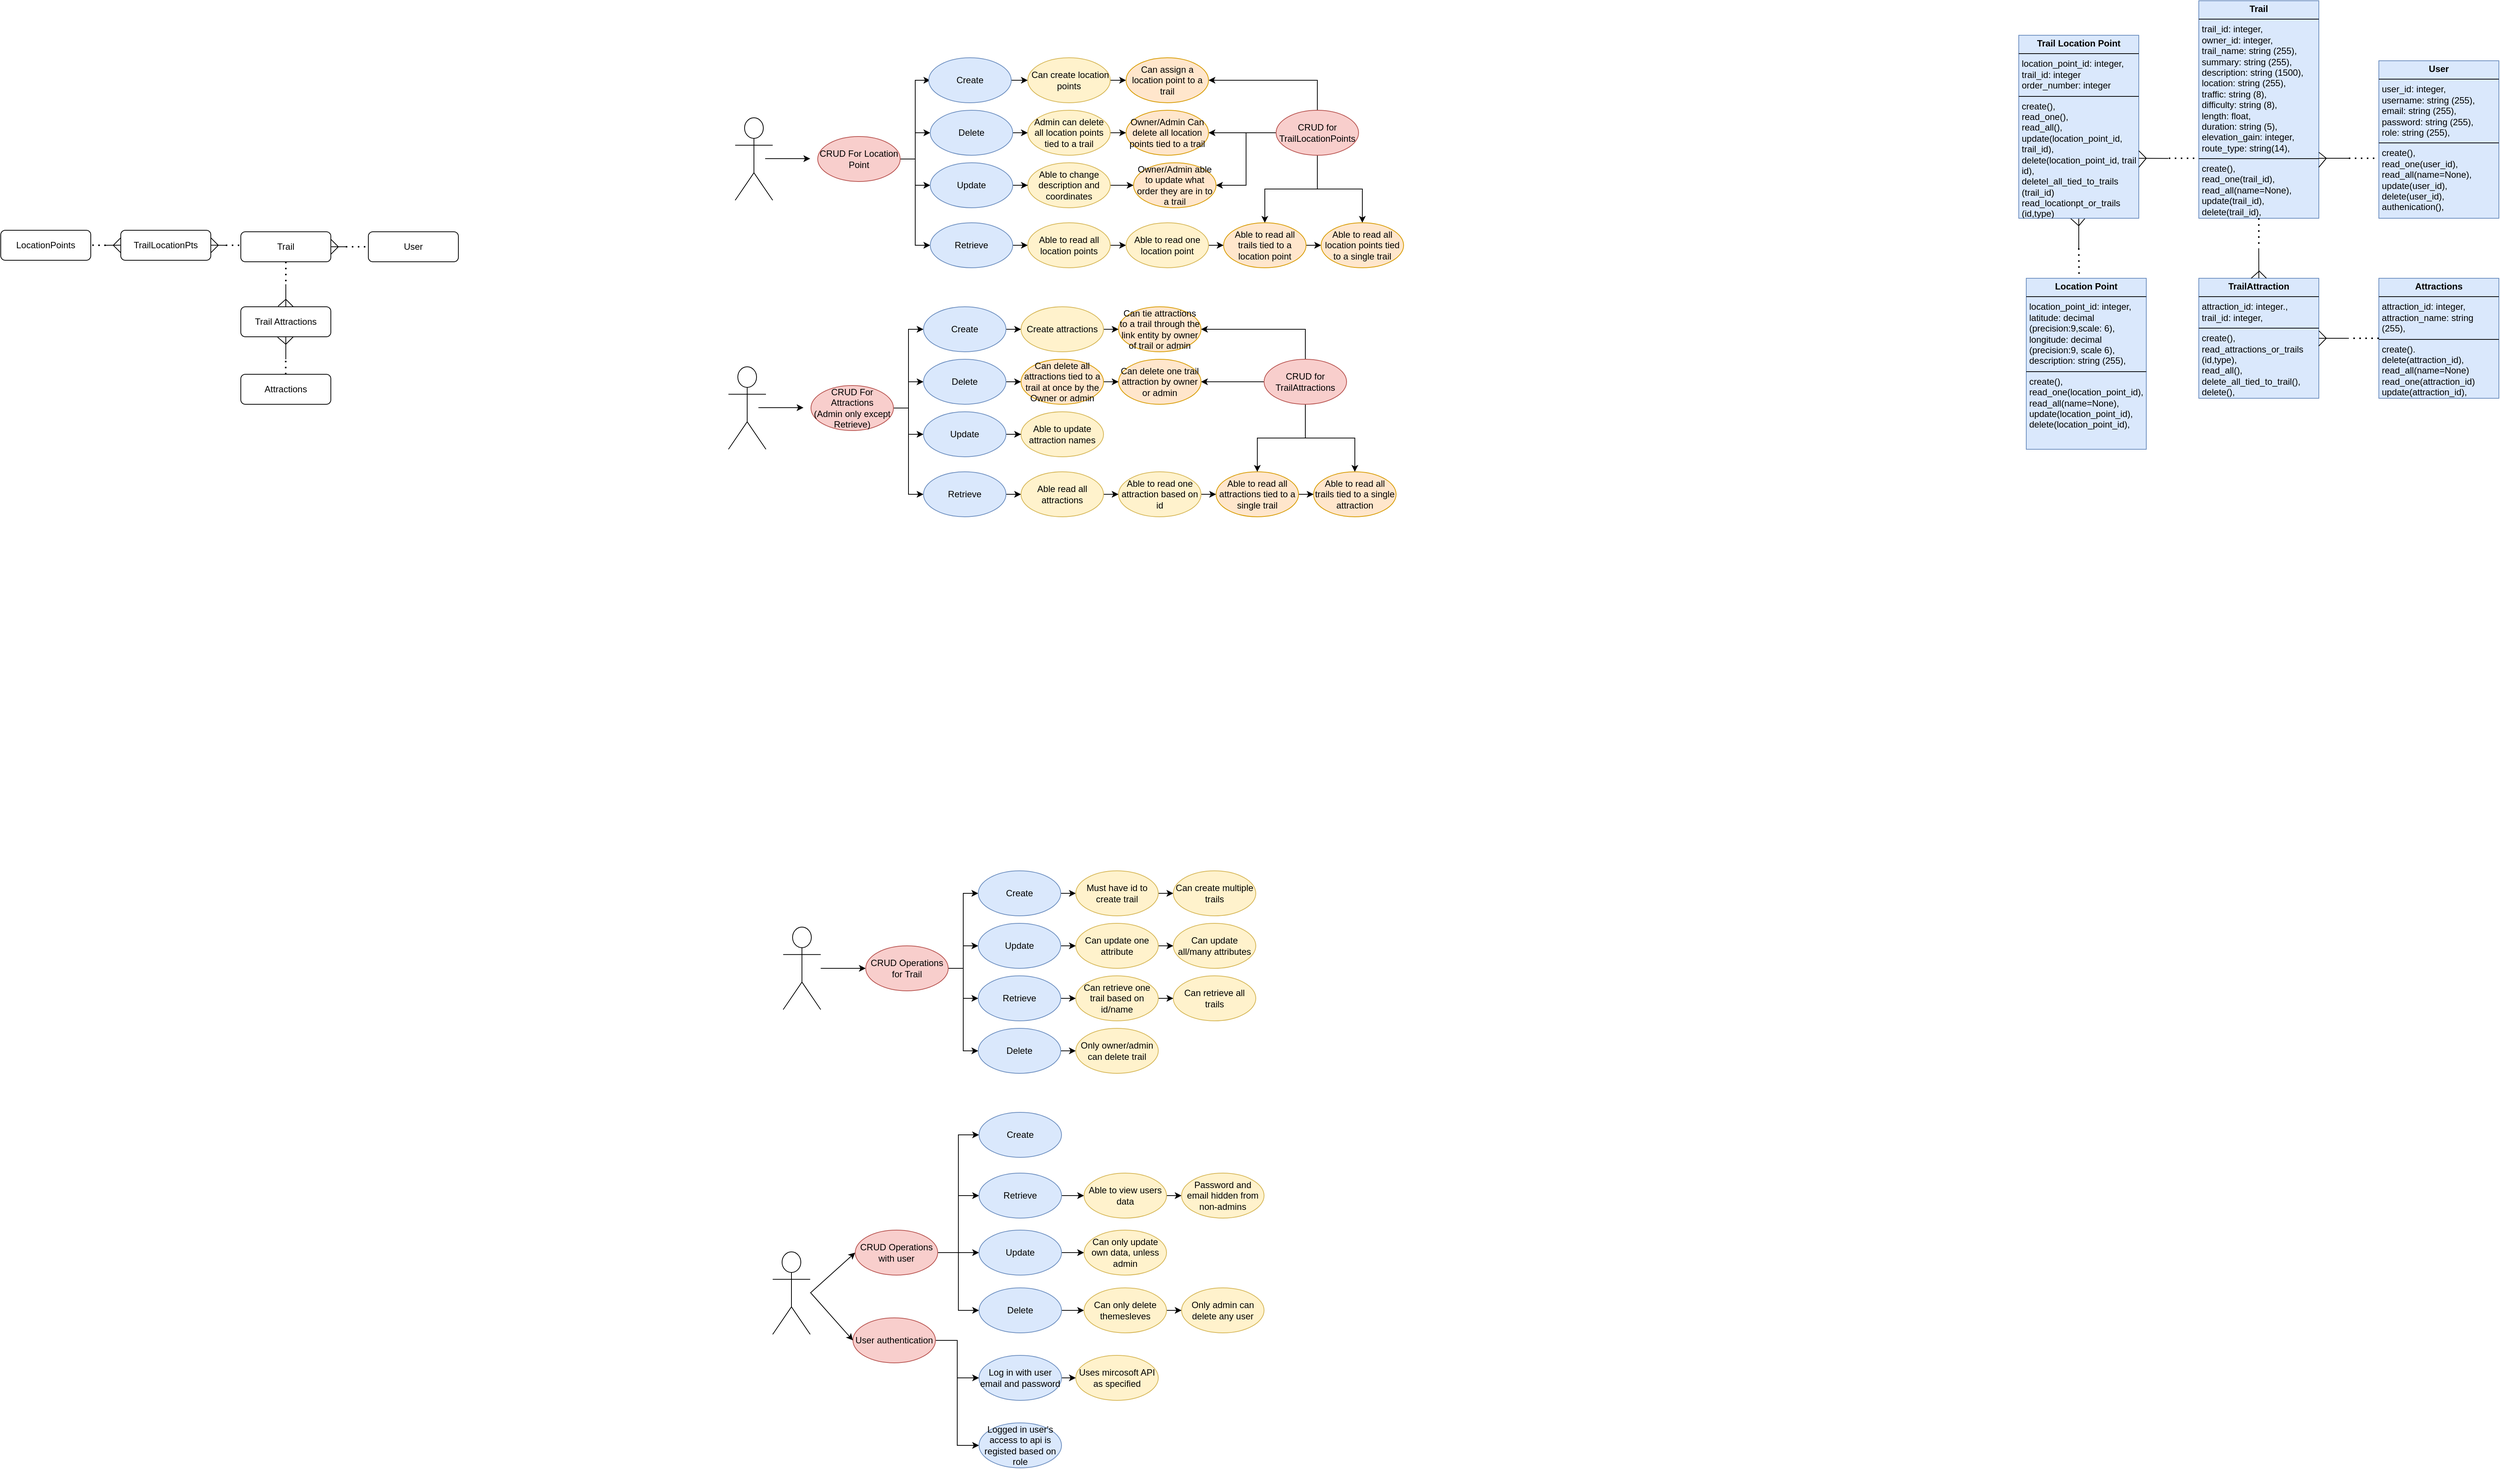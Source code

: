 <mxfile version="25.0.1">
  <diagram name="Page-1" id="lVhJfgS0d_DWc1RwReUQ">
    <mxGraphModel dx="-1979" dy="2071" grid="0" gridSize="10" guides="1" tooltips="1" connect="1" arrows="1" fold="1" page="0" pageScale="1" pageWidth="850" pageHeight="1100" math="0" shadow="0">
      <root>
        <mxCell id="0" />
        <mxCell id="1" parent="0" />
        <mxCell id="U4qVRm3MOC_HSsaQBMJ2-1" value="" style="shape=umlActor;verticalLabelPosition=bottom;verticalAlign=top;html=1;outlineConnect=0;" parent="1" vertex="1">
          <mxGeometry x="4333" y="419" width="50" height="110" as="geometry" />
        </mxCell>
        <mxCell id="U4qVRm3MOC_HSsaQBMJ2-2" value="" style="endArrow=classic;html=1;rounded=0;" parent="1" edge="1">
          <mxGeometry width="50" height="50" relative="1" as="geometry">
            <mxPoint x="4383" y="474" as="sourcePoint" />
            <mxPoint x="4443" y="474" as="targetPoint" />
          </mxGeometry>
        </mxCell>
        <mxCell id="U4qVRm3MOC_HSsaQBMJ2-3" style="edgeStyle=orthogonalEdgeStyle;rounded=0;orthogonalLoop=1;jettySize=auto;html=1;entryX=0;entryY=0.5;entryDx=0;entryDy=0;" parent="1" source="U4qVRm3MOC_HSsaQBMJ2-7" target="U4qVRm3MOC_HSsaQBMJ2-9" edge="1">
          <mxGeometry relative="1" as="geometry" />
        </mxCell>
        <mxCell id="U4qVRm3MOC_HSsaQBMJ2-4" style="edgeStyle=orthogonalEdgeStyle;rounded=0;orthogonalLoop=1;jettySize=auto;html=1;entryX=0;entryY=0.5;entryDx=0;entryDy=0;" parent="1" source="U4qVRm3MOC_HSsaQBMJ2-7" target="U4qVRm3MOC_HSsaQBMJ2-12" edge="1">
          <mxGeometry relative="1" as="geometry" />
        </mxCell>
        <mxCell id="U4qVRm3MOC_HSsaQBMJ2-5" style="edgeStyle=orthogonalEdgeStyle;rounded=0;orthogonalLoop=1;jettySize=auto;html=1;entryX=0;entryY=0.5;entryDx=0;entryDy=0;" parent="1" source="U4qVRm3MOC_HSsaQBMJ2-7" target="U4qVRm3MOC_HSsaQBMJ2-10" edge="1">
          <mxGeometry relative="1" as="geometry" />
        </mxCell>
        <mxCell id="U4qVRm3MOC_HSsaQBMJ2-6" style="edgeStyle=orthogonalEdgeStyle;rounded=0;orthogonalLoop=1;jettySize=auto;html=1;entryX=0;entryY=0.5;entryDx=0;entryDy=0;" parent="1" source="U4qVRm3MOC_HSsaQBMJ2-7" target="U4qVRm3MOC_HSsaQBMJ2-15" edge="1">
          <mxGeometry relative="1" as="geometry" />
        </mxCell>
        <mxCell id="U4qVRm3MOC_HSsaQBMJ2-7" value="CRUD Operations for Trail" style="ellipse;whiteSpace=wrap;html=1;fillColor=#f8cecc;strokeColor=#b85450;" parent="1" vertex="1">
          <mxGeometry x="4443" y="444" width="110" height="60" as="geometry" />
        </mxCell>
        <mxCell id="U4qVRm3MOC_HSsaQBMJ2-8" style="edgeStyle=orthogonalEdgeStyle;rounded=0;orthogonalLoop=1;jettySize=auto;html=1;" parent="1" source="U4qVRm3MOC_HSsaQBMJ2-9" target="U4qVRm3MOC_HSsaQBMJ2-17" edge="1">
          <mxGeometry relative="1" as="geometry" />
        </mxCell>
        <mxCell id="U4qVRm3MOC_HSsaQBMJ2-9" value="Update" style="ellipse;whiteSpace=wrap;html=1;fillColor=#dae8fc;strokeColor=#6c8ebf;" parent="1" vertex="1">
          <mxGeometry x="4593" y="414" width="110" height="60" as="geometry" />
        </mxCell>
        <mxCell id="U4qVRm3MOC_HSsaQBMJ2-190" style="edgeStyle=orthogonalEdgeStyle;rounded=0;orthogonalLoop=1;jettySize=auto;html=1;exitX=1;exitY=0.5;exitDx=0;exitDy=0;entryX=0;entryY=0.5;entryDx=0;entryDy=0;" parent="1" source="U4qVRm3MOC_HSsaQBMJ2-10" target="U4qVRm3MOC_HSsaQBMJ2-182" edge="1">
          <mxGeometry relative="1" as="geometry" />
        </mxCell>
        <mxCell id="U4qVRm3MOC_HSsaQBMJ2-10" value="Delete" style="ellipse;whiteSpace=wrap;html=1;fillColor=#dae8fc;strokeColor=#6c8ebf;" parent="1" vertex="1">
          <mxGeometry x="4593" y="554" width="110" height="60" as="geometry" />
        </mxCell>
        <mxCell id="U4qVRm3MOC_HSsaQBMJ2-11" style="edgeStyle=orthogonalEdgeStyle;rounded=0;orthogonalLoop=1;jettySize=auto;html=1;" parent="1" source="U4qVRm3MOC_HSsaQBMJ2-12" target="U4qVRm3MOC_HSsaQBMJ2-14" edge="1">
          <mxGeometry relative="1" as="geometry" />
        </mxCell>
        <mxCell id="U4qVRm3MOC_HSsaQBMJ2-12" value="Retrieve" style="ellipse;whiteSpace=wrap;html=1;fillColor=#dae8fc;strokeColor=#6c8ebf;" parent="1" vertex="1">
          <mxGeometry x="4593" y="484" width="110" height="60" as="geometry" />
        </mxCell>
        <mxCell id="U4qVRm3MOC_HSsaQBMJ2-13" style="edgeStyle=orthogonalEdgeStyle;rounded=0;orthogonalLoop=1;jettySize=auto;html=1;" parent="1" source="U4qVRm3MOC_HSsaQBMJ2-14" target="U4qVRm3MOC_HSsaQBMJ2-19" edge="1">
          <mxGeometry relative="1" as="geometry" />
        </mxCell>
        <mxCell id="U4qVRm3MOC_HSsaQBMJ2-14" value="Can retrieve one trail based on id/name" style="ellipse;whiteSpace=wrap;html=1;fillColor=#fff2cc;strokeColor=#d6b656;" parent="1" vertex="1">
          <mxGeometry x="4723" y="484" width="110" height="60" as="geometry" />
        </mxCell>
        <mxCell id="U4qVRm3MOC_HSsaQBMJ2-188" style="edgeStyle=orthogonalEdgeStyle;rounded=0;orthogonalLoop=1;jettySize=auto;html=1;exitX=1;exitY=0.5;exitDx=0;exitDy=0;entryX=0;entryY=0.5;entryDx=0;entryDy=0;" parent="1" source="U4qVRm3MOC_HSsaQBMJ2-15" target="U4qVRm3MOC_HSsaQBMJ2-183" edge="1">
          <mxGeometry relative="1" as="geometry" />
        </mxCell>
        <mxCell id="U4qVRm3MOC_HSsaQBMJ2-15" value="Create" style="ellipse;whiteSpace=wrap;html=1;fillColor=#dae8fc;strokeColor=#6c8ebf;" parent="1" vertex="1">
          <mxGeometry x="4593" y="344" width="110" height="60" as="geometry" />
        </mxCell>
        <mxCell id="U4qVRm3MOC_HSsaQBMJ2-16" style="edgeStyle=orthogonalEdgeStyle;rounded=0;orthogonalLoop=1;jettySize=auto;html=1;" parent="1" source="U4qVRm3MOC_HSsaQBMJ2-17" target="U4qVRm3MOC_HSsaQBMJ2-18" edge="1">
          <mxGeometry relative="1" as="geometry" />
        </mxCell>
        <mxCell id="U4qVRm3MOC_HSsaQBMJ2-17" value="Can update one attribute" style="ellipse;whiteSpace=wrap;html=1;fillColor=#fff2cc;strokeColor=#d6b656;" parent="1" vertex="1">
          <mxGeometry x="4723" y="414" width="110" height="60" as="geometry" />
        </mxCell>
        <mxCell id="U4qVRm3MOC_HSsaQBMJ2-18" value="Can update all/many attributes" style="ellipse;whiteSpace=wrap;html=1;fillColor=#fff2cc;strokeColor=#d6b656;" parent="1" vertex="1">
          <mxGeometry x="4853" y="414" width="110" height="60" as="geometry" />
        </mxCell>
        <mxCell id="U4qVRm3MOC_HSsaQBMJ2-19" value="Can retrieve all trails" style="ellipse;whiteSpace=wrap;html=1;fillColor=#fff2cc;strokeColor=#d6b656;" parent="1" vertex="1">
          <mxGeometry x="4853" y="484" width="110" height="60" as="geometry" />
        </mxCell>
        <mxCell id="U4qVRm3MOC_HSsaQBMJ2-20" value="" style="shape=umlActor;verticalLabelPosition=bottom;verticalAlign=top;html=1;outlineConnect=0;" parent="1" vertex="1">
          <mxGeometry x="4319" y="852" width="50" height="110" as="geometry" />
        </mxCell>
        <mxCell id="U4qVRm3MOC_HSsaQBMJ2-21" value="" style="endArrow=classic;html=1;rounded=0;entryX=0;entryY=0.5;entryDx=0;entryDy=0;" parent="1" target="U4qVRm3MOC_HSsaQBMJ2-94" edge="1">
          <mxGeometry width="50" height="50" relative="1" as="geometry">
            <mxPoint x="4369" y="907" as="sourcePoint" />
            <mxPoint x="4429" y="907" as="targetPoint" />
          </mxGeometry>
        </mxCell>
        <mxCell id="U4qVRm3MOC_HSsaQBMJ2-22" style="edgeStyle=orthogonalEdgeStyle;rounded=0;orthogonalLoop=1;jettySize=auto;html=1;entryX=0;entryY=0.5;entryDx=0;entryDy=0;exitX=1;exitY=0.5;exitDx=0;exitDy=0;" parent="1" source="U4qVRm3MOC_HSsaQBMJ2-23" target="U4qVRm3MOC_HSsaQBMJ2-24" edge="1">
          <mxGeometry relative="1" as="geometry">
            <mxPoint x="4507" y="990" as="sourcePoint" />
          </mxGeometry>
        </mxCell>
        <mxCell id="U4qVRm3MOC_HSsaQBMJ2-162" style="edgeStyle=orthogonalEdgeStyle;rounded=0;orthogonalLoop=1;jettySize=auto;html=1;entryX=0;entryY=0.5;entryDx=0;entryDy=0;" parent="1" source="U4qVRm3MOC_HSsaQBMJ2-23" target="U4qVRm3MOC_HSsaQBMJ2-161" edge="1">
          <mxGeometry relative="1" as="geometry" />
        </mxCell>
        <mxCell id="U4qVRm3MOC_HSsaQBMJ2-23" value="User authentication" style="ellipse;whiteSpace=wrap;html=1;fillColor=#f8cecc;strokeColor=#b85450;" parent="1" vertex="1">
          <mxGeometry x="4426" y="940" width="110" height="60" as="geometry" />
        </mxCell>
        <mxCell id="U4qVRm3MOC_HSsaQBMJ2-194" style="edgeStyle=orthogonalEdgeStyle;rounded=0;orthogonalLoop=1;jettySize=auto;html=1;exitX=1;exitY=0.5;exitDx=0;exitDy=0;" parent="1" source="U4qVRm3MOC_HSsaQBMJ2-24" target="U4qVRm3MOC_HSsaQBMJ2-193" edge="1">
          <mxGeometry relative="1" as="geometry" />
        </mxCell>
        <mxCell id="U4qVRm3MOC_HSsaQBMJ2-24" value="Log in with user email and password" style="ellipse;whiteSpace=wrap;html=1;fillColor=#dae8fc;strokeColor=#6c8ebf;" parent="1" vertex="1">
          <mxGeometry x="4594" y="990" width="110" height="60" as="geometry" />
        </mxCell>
        <mxCell id="U4qVRm3MOC_HSsaQBMJ2-25" value="" style="shape=umlActor;verticalLabelPosition=bottom;verticalAlign=top;html=1;outlineConnect=0;" parent="1" vertex="1">
          <mxGeometry x="4260" y="-328" width="50" height="110" as="geometry" />
        </mxCell>
        <mxCell id="U4qVRm3MOC_HSsaQBMJ2-26" value="" style="endArrow=classic;html=1;rounded=0;" parent="1" edge="1">
          <mxGeometry width="50" height="50" relative="1" as="geometry">
            <mxPoint x="4300" y="-273.48" as="sourcePoint" />
            <mxPoint x="4360" y="-273.48" as="targetPoint" />
          </mxGeometry>
        </mxCell>
        <mxCell id="U4qVRm3MOC_HSsaQBMJ2-27" style="edgeStyle=orthogonalEdgeStyle;rounded=0;orthogonalLoop=1;jettySize=auto;html=1;exitX=1;exitY=0.5;exitDx=0;exitDy=0;entryX=0;entryY=0.5;entryDx=0;entryDy=0;" parent="1" source="U4qVRm3MOC_HSsaQBMJ2-31" target="U4qVRm3MOC_HSsaQBMJ2-42" edge="1">
          <mxGeometry relative="1" as="geometry" />
        </mxCell>
        <mxCell id="U4qVRm3MOC_HSsaQBMJ2-28" style="edgeStyle=orthogonalEdgeStyle;rounded=0;orthogonalLoop=1;jettySize=auto;html=1;entryX=0;entryY=0.5;entryDx=0;entryDy=0;" parent="1" source="U4qVRm3MOC_HSsaQBMJ2-31" target="U4qVRm3MOC_HSsaQBMJ2-34" edge="1">
          <mxGeometry relative="1" as="geometry" />
        </mxCell>
        <mxCell id="U4qVRm3MOC_HSsaQBMJ2-29" style="edgeStyle=orthogonalEdgeStyle;rounded=0;orthogonalLoop=1;jettySize=auto;html=1;entryX=0;entryY=0.5;entryDx=0;entryDy=0;" parent="1" source="U4qVRm3MOC_HSsaQBMJ2-31" target="U4qVRm3MOC_HSsaQBMJ2-33" edge="1">
          <mxGeometry relative="1" as="geometry">
            <Array as="points">
              <mxPoint x="4500" y="-273" />
              <mxPoint x="4500" y="-378" />
            </Array>
          </mxGeometry>
        </mxCell>
        <mxCell id="U4qVRm3MOC_HSsaQBMJ2-30" style="edgeStyle=orthogonalEdgeStyle;rounded=0;orthogonalLoop=1;jettySize=auto;html=1;entryX=0;entryY=0.5;entryDx=0;entryDy=0;" parent="1" source="U4qVRm3MOC_HSsaQBMJ2-31" target="U4qVRm3MOC_HSsaQBMJ2-40" edge="1">
          <mxGeometry relative="1" as="geometry" />
        </mxCell>
        <mxCell id="U4qVRm3MOC_HSsaQBMJ2-31" value="CRUD For Attractions&lt;br&gt;(Admin only except Retrieve)" style="ellipse;whiteSpace=wrap;html=1;fillColor=#f8cecc;strokeColor=#b85450;" parent="1" vertex="1">
          <mxGeometry x="4370" y="-303" width="110" height="60" as="geometry" />
        </mxCell>
        <mxCell id="U4qVRm3MOC_HSsaQBMJ2-32" style="edgeStyle=orthogonalEdgeStyle;rounded=0;orthogonalLoop=1;jettySize=auto;html=1;" parent="1" source="U4qVRm3MOC_HSsaQBMJ2-33" target="U4qVRm3MOC_HSsaQBMJ2-36" edge="1">
          <mxGeometry relative="1" as="geometry" />
        </mxCell>
        <mxCell id="U4qVRm3MOC_HSsaQBMJ2-33" value="Create" style="ellipse;whiteSpace=wrap;html=1;fillColor=#dae8fc;strokeColor=#6c8ebf;" parent="1" vertex="1">
          <mxGeometry x="4520" y="-408" width="110" height="60" as="geometry" />
        </mxCell>
        <mxCell id="wE5PbVQ_E2xvgdPS3AqT-7" style="edgeStyle=orthogonalEdgeStyle;rounded=0;orthogonalLoop=1;jettySize=auto;html=1;entryX=0;entryY=0.5;entryDx=0;entryDy=0;" edge="1" parent="1" source="U4qVRm3MOC_HSsaQBMJ2-34" target="wE5PbVQ_E2xvgdPS3AqT-4">
          <mxGeometry relative="1" as="geometry" />
        </mxCell>
        <mxCell id="U4qVRm3MOC_HSsaQBMJ2-34" value="Delete" style="ellipse;whiteSpace=wrap;html=1;fillColor=#dae8fc;strokeColor=#6c8ebf;" parent="1" vertex="1">
          <mxGeometry x="4520" y="-338" width="110" height="60" as="geometry" />
        </mxCell>
        <mxCell id="U4qVRm3MOC_HSsaQBMJ2-35" style="edgeStyle=orthogonalEdgeStyle;rounded=0;orthogonalLoop=1;jettySize=auto;html=1;entryX=0;entryY=0.5;entryDx=0;entryDy=0;" parent="1" source="U4qVRm3MOC_HSsaQBMJ2-36" target="U4qVRm3MOC_HSsaQBMJ2-37" edge="1">
          <mxGeometry relative="1" as="geometry" />
        </mxCell>
        <mxCell id="U4qVRm3MOC_HSsaQBMJ2-36" value="Create attractions" style="ellipse;whiteSpace=wrap;html=1;fillColor=#fff2cc;strokeColor=#d6b656;" parent="1" vertex="1">
          <mxGeometry x="4650" y="-408" width="110" height="60" as="geometry" />
        </mxCell>
        <mxCell id="U4qVRm3MOC_HSsaQBMJ2-37" value="Can tie attractions to a trail through the link entity by owner of trail or admin" style="ellipse;whiteSpace=wrap;html=1;fillColor=#ffe6cc;strokeColor=#d79b00;" parent="1" vertex="1">
          <mxGeometry x="4780" y="-408" width="110" height="60" as="geometry" />
        </mxCell>
        <mxCell id="U4qVRm3MOC_HSsaQBMJ2-38" value="Able to update attraction names" style="ellipse;whiteSpace=wrap;html=1;fillColor=#fff2cc;strokeColor=#d6b656;" parent="1" vertex="1">
          <mxGeometry x="4650" y="-268" width="110" height="60" as="geometry" />
        </mxCell>
        <mxCell id="U4qVRm3MOC_HSsaQBMJ2-39" style="edgeStyle=orthogonalEdgeStyle;rounded=0;orthogonalLoop=1;jettySize=auto;html=1;" parent="1" source="U4qVRm3MOC_HSsaQBMJ2-40" target="U4qVRm3MOC_HSsaQBMJ2-44" edge="1">
          <mxGeometry relative="1" as="geometry" />
        </mxCell>
        <mxCell id="U4qVRm3MOC_HSsaQBMJ2-40" value="Retrieve" style="ellipse;whiteSpace=wrap;html=1;fillColor=#dae8fc;strokeColor=#6c8ebf;" parent="1" vertex="1">
          <mxGeometry x="4520" y="-188" width="110" height="60" as="geometry" />
        </mxCell>
        <mxCell id="U4qVRm3MOC_HSsaQBMJ2-41" style="edgeStyle=orthogonalEdgeStyle;rounded=0;orthogonalLoop=1;jettySize=auto;html=1;" parent="1" source="U4qVRm3MOC_HSsaQBMJ2-42" target="U4qVRm3MOC_HSsaQBMJ2-38" edge="1">
          <mxGeometry relative="1" as="geometry" />
        </mxCell>
        <mxCell id="U4qVRm3MOC_HSsaQBMJ2-42" value="Update" style="ellipse;whiteSpace=wrap;html=1;fillColor=#dae8fc;strokeColor=#6c8ebf;" parent="1" vertex="1">
          <mxGeometry x="4520" y="-268" width="110" height="60" as="geometry" />
        </mxCell>
        <mxCell id="U4qVRm3MOC_HSsaQBMJ2-43" style="edgeStyle=orthogonalEdgeStyle;rounded=0;orthogonalLoop=1;jettySize=auto;html=1;" parent="1" source="U4qVRm3MOC_HSsaQBMJ2-44" target="U4qVRm3MOC_HSsaQBMJ2-46" edge="1">
          <mxGeometry relative="1" as="geometry" />
        </mxCell>
        <mxCell id="U4qVRm3MOC_HSsaQBMJ2-44" value="Able read all attractions" style="ellipse;whiteSpace=wrap;html=1;fillColor=#fff2cc;strokeColor=#d6b656;" parent="1" vertex="1">
          <mxGeometry x="4650" y="-188" width="110" height="60" as="geometry" />
        </mxCell>
        <mxCell id="U4qVRm3MOC_HSsaQBMJ2-45" style="edgeStyle=orthogonalEdgeStyle;rounded=0;orthogonalLoop=1;jettySize=auto;html=1;" parent="1" source="U4qVRm3MOC_HSsaQBMJ2-46" target="U4qVRm3MOC_HSsaQBMJ2-48" edge="1">
          <mxGeometry relative="1" as="geometry" />
        </mxCell>
        <mxCell id="U4qVRm3MOC_HSsaQBMJ2-46" value="Able to read one attraction based on id" style="ellipse;whiteSpace=wrap;html=1;fillColor=#fff2cc;strokeColor=#d6b656;" parent="1" vertex="1">
          <mxGeometry x="4780" y="-188" width="110" height="60" as="geometry" />
        </mxCell>
        <mxCell id="U4qVRm3MOC_HSsaQBMJ2-47" style="edgeStyle=orthogonalEdgeStyle;rounded=0;orthogonalLoop=1;jettySize=auto;html=1;entryX=0;entryY=0.5;entryDx=0;entryDy=0;" parent="1" source="U4qVRm3MOC_HSsaQBMJ2-48" target="U4qVRm3MOC_HSsaQBMJ2-49" edge="1">
          <mxGeometry relative="1" as="geometry" />
        </mxCell>
        <mxCell id="U4qVRm3MOC_HSsaQBMJ2-48" value="Able to read all attractions tied to a single trail" style="ellipse;whiteSpace=wrap;html=1;fillColor=#ffe6cc;strokeColor=#d79b00;" parent="1" vertex="1">
          <mxGeometry x="4910" y="-188" width="110" height="60" as="geometry" />
        </mxCell>
        <mxCell id="U4qVRm3MOC_HSsaQBMJ2-49" value="Able to read all trails tied to a single attraction" style="ellipse;whiteSpace=wrap;html=1;fillColor=#ffe6cc;strokeColor=#d79b00;" parent="1" vertex="1">
          <mxGeometry x="5040" y="-188" width="110" height="60" as="geometry" />
        </mxCell>
        <mxCell id="U4qVRm3MOC_HSsaQBMJ2-50" style="edgeStyle=orthogonalEdgeStyle;rounded=0;orthogonalLoop=1;jettySize=auto;html=1;exitX=0.5;exitY=1;exitDx=0;exitDy=0;" parent="1" source="U4qVRm3MOC_HSsaQBMJ2-38" target="U4qVRm3MOC_HSsaQBMJ2-38" edge="1">
          <mxGeometry relative="1" as="geometry" />
        </mxCell>
        <mxCell id="U4qVRm3MOC_HSsaQBMJ2-51" value="" style="shape=umlActor;verticalLabelPosition=bottom;verticalAlign=top;html=1;outlineConnect=0;" parent="1" vertex="1">
          <mxGeometry x="4269" y="-660" width="50" height="110" as="geometry" />
        </mxCell>
        <mxCell id="U4qVRm3MOC_HSsaQBMJ2-52" value="" style="endArrow=classic;html=1;rounded=0;" parent="1" edge="1">
          <mxGeometry width="50" height="50" relative="1" as="geometry">
            <mxPoint x="4309" y="-605.48" as="sourcePoint" />
            <mxPoint x="4369" y="-605.48" as="targetPoint" />
          </mxGeometry>
        </mxCell>
        <mxCell id="U4qVRm3MOC_HSsaQBMJ2-53" style="edgeStyle=orthogonalEdgeStyle;rounded=0;orthogonalLoop=1;jettySize=auto;html=1;exitX=1;exitY=0.5;exitDx=0;exitDy=0;entryX=0;entryY=0.5;entryDx=0;entryDy=0;" parent="1" source="U4qVRm3MOC_HSsaQBMJ2-57" target="U4qVRm3MOC_HSsaQBMJ2-63" edge="1">
          <mxGeometry relative="1" as="geometry" />
        </mxCell>
        <mxCell id="U4qVRm3MOC_HSsaQBMJ2-54" style="edgeStyle=orthogonalEdgeStyle;rounded=0;orthogonalLoop=1;jettySize=auto;html=1;entryX=0;entryY=0.5;entryDx=0;entryDy=0;" parent="1" source="U4qVRm3MOC_HSsaQBMJ2-57" target="U4qVRm3MOC_HSsaQBMJ2-59" edge="1">
          <mxGeometry relative="1" as="geometry" />
        </mxCell>
        <mxCell id="U4qVRm3MOC_HSsaQBMJ2-55" style="edgeStyle=orthogonalEdgeStyle;rounded=0;orthogonalLoop=1;jettySize=auto;html=1;entryX=0;entryY=0.5;entryDx=0;entryDy=0;" parent="1" source="U4qVRm3MOC_HSsaQBMJ2-57" edge="1">
          <mxGeometry relative="1" as="geometry">
            <Array as="points">
              <mxPoint x="4509" y="-605" />
              <mxPoint x="4509" y="-710" />
            </Array>
            <mxPoint x="4529" y="-710" as="targetPoint" />
          </mxGeometry>
        </mxCell>
        <mxCell id="U4qVRm3MOC_HSsaQBMJ2-56" style="edgeStyle=orthogonalEdgeStyle;rounded=0;orthogonalLoop=1;jettySize=auto;html=1;entryX=0;entryY=0.5;entryDx=0;entryDy=0;" parent="1" source="U4qVRm3MOC_HSsaQBMJ2-57" target="U4qVRm3MOC_HSsaQBMJ2-61" edge="1">
          <mxGeometry relative="1" as="geometry" />
        </mxCell>
        <mxCell id="U4qVRm3MOC_HSsaQBMJ2-57" value="CRUD For Location Point" style="ellipse;whiteSpace=wrap;html=1;fillColor=#f8cecc;strokeColor=#b85450;" parent="1" vertex="1">
          <mxGeometry x="4379" y="-635" width="110" height="60" as="geometry" />
        </mxCell>
        <mxCell id="U4qVRm3MOC_HSsaQBMJ2-173" style="edgeStyle=orthogonalEdgeStyle;rounded=0;orthogonalLoop=1;jettySize=auto;html=1;" parent="1" source="U4qVRm3MOC_HSsaQBMJ2-58" target="U4qVRm3MOC_HSsaQBMJ2-164" edge="1">
          <mxGeometry relative="1" as="geometry" />
        </mxCell>
        <mxCell id="U4qVRm3MOC_HSsaQBMJ2-58" value="Create" style="ellipse;whiteSpace=wrap;html=1;fillColor=#dae8fc;strokeColor=#6c8ebf;" parent="1" vertex="1">
          <mxGeometry x="4527" y="-740" width="110" height="60" as="geometry" />
        </mxCell>
        <mxCell id="U4qVRm3MOC_HSsaQBMJ2-195" style="edgeStyle=orthogonalEdgeStyle;rounded=0;orthogonalLoop=1;jettySize=auto;html=1;exitX=1;exitY=0.5;exitDx=0;exitDy=0;entryX=0;entryY=0.5;entryDx=0;entryDy=0;" parent="1" source="U4qVRm3MOC_HSsaQBMJ2-59" target="U4qVRm3MOC_HSsaQBMJ2-167" edge="1">
          <mxGeometry relative="1" as="geometry" />
        </mxCell>
        <mxCell id="U4qVRm3MOC_HSsaQBMJ2-59" value="Delete" style="ellipse;whiteSpace=wrap;html=1;fillColor=#dae8fc;strokeColor=#6c8ebf;" parent="1" vertex="1">
          <mxGeometry x="4529" y="-670" width="110" height="60" as="geometry" />
        </mxCell>
        <mxCell id="U4qVRm3MOC_HSsaQBMJ2-202" style="edgeStyle=orthogonalEdgeStyle;rounded=0;orthogonalLoop=1;jettySize=auto;html=1;exitX=1;exitY=0.5;exitDx=0;exitDy=0;" parent="1" source="U4qVRm3MOC_HSsaQBMJ2-60" target="U4qVRm3MOC_HSsaQBMJ2-165" edge="1">
          <mxGeometry relative="1" as="geometry" />
        </mxCell>
        <mxCell id="U4qVRm3MOC_HSsaQBMJ2-60" value="Able to change description and coordinates" style="ellipse;whiteSpace=wrap;html=1;fillColor=#fff2cc;strokeColor=#d6b656;" parent="1" vertex="1">
          <mxGeometry x="4659" y="-600" width="110" height="60" as="geometry" />
        </mxCell>
        <mxCell id="U4qVRm3MOC_HSsaQBMJ2-197" style="edgeStyle=orthogonalEdgeStyle;rounded=0;orthogonalLoop=1;jettySize=auto;html=1;exitX=1;exitY=0.5;exitDx=0;exitDy=0;entryX=0;entryY=0.5;entryDx=0;entryDy=0;" parent="1" source="U4qVRm3MOC_HSsaQBMJ2-61" target="U4qVRm3MOC_HSsaQBMJ2-171" edge="1">
          <mxGeometry relative="1" as="geometry" />
        </mxCell>
        <mxCell id="U4qVRm3MOC_HSsaQBMJ2-61" value="Retrieve" style="ellipse;whiteSpace=wrap;html=1;fillColor=#dae8fc;strokeColor=#6c8ebf;" parent="1" vertex="1">
          <mxGeometry x="4529" y="-520" width="110" height="60" as="geometry" />
        </mxCell>
        <mxCell id="U4qVRm3MOC_HSsaQBMJ2-62" style="edgeStyle=orthogonalEdgeStyle;rounded=0;orthogonalLoop=1;jettySize=auto;html=1;" parent="1" source="U4qVRm3MOC_HSsaQBMJ2-63" target="U4qVRm3MOC_HSsaQBMJ2-60" edge="1">
          <mxGeometry relative="1" as="geometry" />
        </mxCell>
        <mxCell id="U4qVRm3MOC_HSsaQBMJ2-63" value="Update" style="ellipse;whiteSpace=wrap;html=1;fillColor=#dae8fc;strokeColor=#6c8ebf;" parent="1" vertex="1">
          <mxGeometry x="4529" y="-600" width="110" height="60" as="geometry" />
        </mxCell>
        <mxCell id="U4qVRm3MOC_HSsaQBMJ2-64" style="edgeStyle=orthogonalEdgeStyle;rounded=0;orthogonalLoop=1;jettySize=auto;html=1;exitX=0.5;exitY=1;exitDx=0;exitDy=0;" parent="1" source="U4qVRm3MOC_HSsaQBMJ2-60" target="U4qVRm3MOC_HSsaQBMJ2-60" edge="1">
          <mxGeometry relative="1" as="geometry" />
        </mxCell>
        <mxCell id="U4qVRm3MOC_HSsaQBMJ2-66" style="edgeStyle=orthogonalEdgeStyle;rounded=0;orthogonalLoop=1;jettySize=auto;html=1;entryX=0.5;entryY=0;entryDx=0;entryDy=0;" parent="1" source="U4qVRm3MOC_HSsaQBMJ2-68" target="U4qVRm3MOC_HSsaQBMJ2-48" edge="1">
          <mxGeometry relative="1" as="geometry" />
        </mxCell>
        <mxCell id="U4qVRm3MOC_HSsaQBMJ2-67" style="edgeStyle=orthogonalEdgeStyle;rounded=0;orthogonalLoop=1;jettySize=auto;html=1;entryX=0.5;entryY=0;entryDx=0;entryDy=0;" parent="1" source="U4qVRm3MOC_HSsaQBMJ2-68" target="U4qVRm3MOC_HSsaQBMJ2-49" edge="1">
          <mxGeometry relative="1" as="geometry" />
        </mxCell>
        <mxCell id="wE5PbVQ_E2xvgdPS3AqT-6" style="edgeStyle=orthogonalEdgeStyle;rounded=0;orthogonalLoop=1;jettySize=auto;html=1;exitX=0.5;exitY=0;exitDx=0;exitDy=0;entryX=1;entryY=0.5;entryDx=0;entryDy=0;" edge="1" parent="1" source="U4qVRm3MOC_HSsaQBMJ2-68" target="U4qVRm3MOC_HSsaQBMJ2-37">
          <mxGeometry relative="1" as="geometry" />
        </mxCell>
        <mxCell id="wE5PbVQ_E2xvgdPS3AqT-9" style="edgeStyle=orthogonalEdgeStyle;rounded=0;orthogonalLoop=1;jettySize=auto;html=1;entryX=1;entryY=0.5;entryDx=0;entryDy=0;" edge="1" parent="1" source="U4qVRm3MOC_HSsaQBMJ2-68" target="wE5PbVQ_E2xvgdPS3AqT-5">
          <mxGeometry relative="1" as="geometry" />
        </mxCell>
        <mxCell id="U4qVRm3MOC_HSsaQBMJ2-68" value="CRUD for TrailAttractions" style="ellipse;whiteSpace=wrap;html=1;fillColor=#f8cecc;strokeColor=#b85450;" parent="1" vertex="1">
          <mxGeometry x="4974" y="-338" width="110" height="60" as="geometry" />
        </mxCell>
        <mxCell id="U4qVRm3MOC_HSsaQBMJ2-69" value="&lt;p style=&quot;margin:0px;margin-top:4px;text-align:center;&quot;&gt;&lt;b&gt;Trail&lt;/b&gt;&lt;/p&gt;&lt;hr size=&quot;1&quot; style=&quot;border-style:solid;&quot;&gt;&lt;p style=&quot;margin:0px;margin-left:4px;&quot;&gt;trail_id: integer,&lt;/p&gt;&lt;p style=&quot;margin:0px;margin-left:4px;&quot;&gt;owner_id: integer,&lt;/p&gt;&lt;p style=&quot;margin:0px;margin-left:4px;&quot;&gt;trail_name: string (255),&lt;/p&gt;&lt;p style=&quot;margin:0px;margin-left:4px;&quot;&gt;summary: string (255),&lt;/p&gt;&lt;p style=&quot;margin:0px;margin-left:4px;&quot;&gt;description: string (1500),&lt;/p&gt;&lt;p style=&quot;margin:0px;margin-left:4px;&quot;&gt;location: string (255),&lt;/p&gt;&lt;p style=&quot;margin:0px;margin-left:4px;&quot;&gt;traffic: string (8),&lt;/p&gt;&lt;p style=&quot;margin:0px;margin-left:4px;&quot;&gt;difficulty: string (8),&lt;/p&gt;&lt;p style=&quot;margin:0px;margin-left:4px;&quot;&gt;length: float,&lt;/p&gt;&lt;p style=&quot;margin:0px;margin-left:4px;&quot;&gt;duration: string (5),&lt;/p&gt;&lt;p style=&quot;margin:0px;margin-left:4px;&quot;&gt;elevation_gain: integer,&lt;/p&gt;&lt;p style=&quot;margin:0px;margin-left:4px;&quot;&gt;route_type: string(14),&lt;/p&gt;&lt;hr size=&quot;1&quot; style=&quot;border-style:solid;&quot;&gt;&lt;p style=&quot;margin:0px;margin-left:4px;&quot;&gt;create(),&lt;/p&gt;&lt;p style=&quot;margin:0px;margin-left:4px;&quot;&gt;read_one(trail_id),&lt;/p&gt;&lt;p style=&quot;margin:0px;margin-left:4px;&quot;&gt;read_all(name=None),&lt;/p&gt;&lt;p style=&quot;margin:0px;margin-left:4px;&quot;&gt;update(trail_id),&lt;/p&gt;&lt;p style=&quot;margin:0px;margin-left:4px;&quot;&gt;delete(trail_id),&lt;/p&gt;" style="verticalAlign=top;align=left;overflow=fill;html=1;whiteSpace=wrap;fillColor=#dae8fc;strokeColor=#6c8ebf;" parent="1" vertex="1">
          <mxGeometry x="6220" y="-816" width="160" height="290" as="geometry" />
        </mxCell>
        <mxCell id="U4qVRm3MOC_HSsaQBMJ2-70" value="&lt;p style=&quot;margin:0px;margin-top:4px;text-align:center;&quot;&gt;&lt;b&gt;User&lt;/b&gt;&lt;/p&gt;&lt;hr size=&quot;1&quot; style=&quot;border-style:solid;&quot;&gt;&lt;p style=&quot;margin:0px;margin-left:4px;&quot;&gt;user_id: integer,&lt;/p&gt;&lt;p style=&quot;margin:0px;margin-left:4px;&quot;&gt;username: string (255),&lt;/p&gt;&lt;p style=&quot;margin:0px;margin-left:4px;&quot;&gt;email: string (255),&lt;/p&gt;&lt;p style=&quot;margin:0px;margin-left:4px;&quot;&gt;password: string (255),&lt;/p&gt;&lt;p style=&quot;margin:0px;margin-left:4px;&quot;&gt;role: string (255),&lt;/p&gt;&lt;hr size=&quot;1&quot; style=&quot;border-style:solid;&quot;&gt;&lt;p style=&quot;margin:0px;margin-left:4px;&quot;&gt;create(),&lt;/p&gt;&lt;p style=&quot;margin:0px;margin-left:4px;&quot;&gt;read_one(user_id),&lt;/p&gt;&lt;p style=&quot;margin:0px;margin-left:4px;&quot;&gt;read_all(name=None),&lt;/p&gt;&lt;p style=&quot;margin:0px;margin-left:4px;&quot;&gt;update(user_id),&lt;/p&gt;&lt;p style=&quot;margin:0px;margin-left:4px;&quot;&gt;delete(user_id),&lt;/p&gt;&lt;p style=&quot;margin:0px;margin-left:4px;&quot;&gt;authenication(),&lt;/p&gt;&lt;p style=&quot;margin:0px;margin-left:4px;&quot;&gt;&lt;br&gt;&lt;/p&gt;" style="verticalAlign=top;align=left;overflow=fill;html=1;whiteSpace=wrap;fillColor=#dae8fc;strokeColor=#6c8ebf;" parent="1" vertex="1">
          <mxGeometry x="6460" y="-736" width="160" height="210" as="geometry" />
        </mxCell>
        <mxCell id="U4qVRm3MOC_HSsaQBMJ2-71" value="&lt;p style=&quot;margin:0px;margin-top:4px;text-align:center;&quot;&gt;&lt;b&gt;Location Point&lt;/b&gt;&lt;/p&gt;&lt;hr size=&quot;1&quot; style=&quot;border-style:solid;&quot;&gt;&lt;p style=&quot;margin:0px;margin-left:4px;&quot;&gt;location_point_id: integer,&lt;/p&gt;&lt;p style=&quot;margin:0px;margin-left:4px;&quot;&gt;latitude: decimal (precision:9,scale: 6),&lt;/p&gt;&lt;p style=&quot;margin:0px;margin-left:4px;&quot;&gt;&lt;span style=&quot;background-color: initial;&quot;&gt;longitude: decimal (precision:9, scale 6),&lt;/span&gt;&lt;/p&gt;&lt;p style=&quot;margin:0px;margin-left:4px;&quot;&gt;&lt;span style=&quot;background-color: initial;&quot;&gt;description: string (255),&lt;/span&gt;&lt;/p&gt;&lt;hr size=&quot;1&quot; style=&quot;border-style:solid;&quot;&gt;&lt;p style=&quot;margin:0px;margin-left:4px;&quot;&gt;create(),&lt;/p&gt;&lt;p style=&quot;margin:0px;margin-left:4px;&quot;&gt;read_one(location_point_id),&lt;/p&gt;&lt;p style=&quot;margin:0px;margin-left:4px;&quot;&gt;read_all(name=None),&lt;/p&gt;&lt;p style=&quot;margin:0px;margin-left:4px;&quot;&gt;update(location_point_id),&lt;/p&gt;&lt;p style=&quot;margin:0px;margin-left:4px;&quot;&gt;delete(location_point_id),&lt;/p&gt;" style="verticalAlign=top;align=left;overflow=fill;html=1;whiteSpace=wrap;fillColor=#dae8fc;strokeColor=#6c8ebf;" parent="1" vertex="1">
          <mxGeometry x="5990" y="-446" width="160" height="228" as="geometry" />
        </mxCell>
        <mxCell id="U4qVRm3MOC_HSsaQBMJ2-72" value="&lt;p style=&quot;margin:0px;margin-top:4px;text-align:center;&quot;&gt;&lt;b&gt;TrailAttraction&lt;/b&gt;&lt;/p&gt;&lt;hr size=&quot;1&quot; style=&quot;border-style:solid;&quot;&gt;&lt;p style=&quot;margin:0px;margin-left:4px;&quot;&gt;attraction_id: integer.,&lt;/p&gt;&lt;p style=&quot;margin:0px;margin-left:4px;&quot;&gt;trail_id: integer,&lt;/p&gt;&lt;hr size=&quot;1&quot; style=&quot;border-style:solid;&quot;&gt;&lt;p style=&quot;margin:0px;margin-left:4px;&quot;&gt;create(),&lt;/p&gt;&lt;p style=&quot;margin:0px;margin-left:4px;&quot;&gt;read_attractions_or_trails&lt;/p&gt;&lt;p style=&quot;margin:0px;margin-left:4px;&quot;&gt;(id,type),&lt;/p&gt;&lt;p style=&quot;margin:0px;margin-left:4px;&quot;&gt;read_all(),&lt;/p&gt;&lt;p style=&quot;margin:0px;margin-left:4px;&quot;&gt;delete_all_tied_to_trail(),&lt;/p&gt;&lt;p style=&quot;margin:0px;margin-left:4px;&quot;&gt;delete(),&lt;/p&gt;&lt;p style=&quot;margin:0px;margin-left:4px;&quot;&gt;&lt;br&gt;&lt;/p&gt;" style="verticalAlign=top;align=left;overflow=fill;html=1;whiteSpace=wrap;fillColor=#dae8fc;strokeColor=#6c8ebf;" parent="1" vertex="1">
          <mxGeometry x="6220" y="-446" width="160" height="160" as="geometry" />
        </mxCell>
        <mxCell id="U4qVRm3MOC_HSsaQBMJ2-73" value="&lt;p style=&quot;margin:0px;margin-top:4px;text-align:center;&quot;&gt;&lt;b&gt;Attractions&lt;/b&gt;&lt;/p&gt;&lt;hr size=&quot;1&quot; style=&quot;border-style:solid;&quot;&gt;&lt;p style=&quot;margin:0px;margin-left:4px;&quot;&gt;attraction_id: integer,&lt;/p&gt;&lt;p style=&quot;margin:0px;margin-left:4px;&quot;&gt;attraction_name: string (255),&lt;/p&gt;&lt;hr size=&quot;1&quot; style=&quot;border-style:solid;&quot;&gt;&lt;p style=&quot;margin:0px;margin-left:4px;&quot;&gt;create().&lt;/p&gt;&lt;p style=&quot;margin:0px;margin-left:4px;&quot;&gt;delete(attraction_id),&lt;/p&gt;&lt;p style=&quot;margin:0px;margin-left:4px;&quot;&gt;read_all(name=None)&lt;/p&gt;&lt;p style=&quot;margin:0px;margin-left:4px;&quot;&gt;read_one(attraction_id)&lt;/p&gt;&lt;p style=&quot;margin:0px;margin-left:4px;&quot;&gt;update(attraction_id),&lt;/p&gt;&lt;p style=&quot;margin:0px;margin-left:4px;&quot;&gt;&lt;br&gt;&lt;/p&gt;" style="verticalAlign=top;align=left;overflow=fill;html=1;whiteSpace=wrap;fillColor=#dae8fc;strokeColor=#6c8ebf;" parent="1" vertex="1">
          <mxGeometry x="6460" y="-446" width="160" height="160" as="geometry" />
        </mxCell>
        <mxCell id="U4qVRm3MOC_HSsaQBMJ2-74" value="" style="endArrow=none;html=1;rounded=0;" parent="1" edge="1">
          <mxGeometry width="50" height="50" relative="1" as="geometry">
            <mxPoint x="6310.16" y="-446" as="sourcePoint" />
            <mxPoint x="6300.16" y="-456" as="targetPoint" />
            <Array as="points">
              <mxPoint x="6300.16" y="-456" />
            </Array>
          </mxGeometry>
        </mxCell>
        <mxCell id="U4qVRm3MOC_HSsaQBMJ2-75" value="" style="endArrow=none;html=1;rounded=0;exitX=0.5;exitY=0;exitDx=0;exitDy=0;" parent="1" edge="1">
          <mxGeometry width="50" height="50" relative="1" as="geometry">
            <mxPoint x="6300.06" y="-446" as="sourcePoint" />
            <mxPoint x="6299.9" y="-486" as="targetPoint" />
          </mxGeometry>
        </mxCell>
        <mxCell id="U4qVRm3MOC_HSsaQBMJ2-76" value="" style="endArrow=none;html=1;rounded=0;entryX=1;entryY=0.5;entryDx=0;entryDy=0;" parent="1" target="U4qVRm3MOC_HSsaQBMJ2-72" edge="1">
          <mxGeometry width="50" height="50" relative="1" as="geometry">
            <mxPoint x="6420" y="-366" as="sourcePoint" />
            <mxPoint x="6450" y="-444" as="targetPoint" />
          </mxGeometry>
        </mxCell>
        <mxCell id="U4qVRm3MOC_HSsaQBMJ2-77" value="" style="endArrow=none;html=1;rounded=0;exitX=0.999;exitY=0.565;exitDx=0;exitDy=0;exitPerimeter=0;" parent="1" source="U4qVRm3MOC_HSsaQBMJ2-72" edge="1">
          <mxGeometry width="50" height="50" relative="1" as="geometry">
            <mxPoint x="6380" y="-354" as="sourcePoint" />
            <mxPoint x="6390" y="-366" as="targetPoint" />
            <Array as="points" />
          </mxGeometry>
        </mxCell>
        <mxCell id="U4qVRm3MOC_HSsaQBMJ2-78" value="" style="endArrow=none;html=1;rounded=0;exitX=1;exitY=0.75;exitDx=0;exitDy=0;" parent="1" edge="1">
          <mxGeometry width="50" height="50" relative="1" as="geometry">
            <mxPoint x="6380" y="-594" as="sourcePoint" />
            <mxPoint x="6390" y="-606" as="targetPoint" />
          </mxGeometry>
        </mxCell>
        <mxCell id="U4qVRm3MOC_HSsaQBMJ2-79" value="" style="endArrow=none;html=1;rounded=0;exitX=1;exitY=0.5;exitDx=0;exitDy=0;" parent="1" edge="1">
          <mxGeometry width="50" height="50" relative="1" as="geometry">
            <mxPoint x="6380" y="-606" as="sourcePoint" />
            <mxPoint x="6420" y="-606" as="targetPoint" />
          </mxGeometry>
        </mxCell>
        <mxCell id="U4qVRm3MOC_HSsaQBMJ2-80" value="" style="endArrow=none;html=1;rounded=0;exitX=1;exitY=0.25;exitDx=0;exitDy=0;" parent="1" edge="1">
          <mxGeometry width="50" height="50" relative="1" as="geometry">
            <mxPoint x="6380" y="-614" as="sourcePoint" />
            <mxPoint x="6390" y="-606" as="targetPoint" />
          </mxGeometry>
        </mxCell>
        <mxCell id="U4qVRm3MOC_HSsaQBMJ2-81" value="" style="endArrow=none;dashed=1;html=1;dashPattern=1 3;strokeWidth=2;rounded=0;" parent="1" edge="1">
          <mxGeometry width="50" height="50" relative="1" as="geometry">
            <mxPoint x="6420" y="-606" as="sourcePoint" />
            <mxPoint x="6460" y="-606" as="targetPoint" />
          </mxGeometry>
        </mxCell>
        <mxCell id="U4qVRm3MOC_HSsaQBMJ2-82" value="" style="endArrow=none;dashed=1;html=1;dashPattern=1 3;strokeWidth=2;rounded=0;" parent="1" edge="1">
          <mxGeometry width="50" height="50" relative="1" as="geometry">
            <mxPoint x="6300" y="-526" as="sourcePoint" />
            <mxPoint x="6300" y="-486" as="targetPoint" />
          </mxGeometry>
        </mxCell>
        <mxCell id="U4qVRm3MOC_HSsaQBMJ2-83" value="" style="endArrow=none;html=1;rounded=0;entryX=1.001;entryY=0.438;entryDx=0;entryDy=0;entryPerimeter=0;" parent="1" target="U4qVRm3MOC_HSsaQBMJ2-72" edge="1">
          <mxGeometry width="50" height="50" relative="1" as="geometry">
            <mxPoint x="6390" y="-366" as="sourcePoint" />
            <mxPoint x="6380.0" y="-373.68" as="targetPoint" />
            <Array as="points" />
          </mxGeometry>
        </mxCell>
        <mxCell id="U4qVRm3MOC_HSsaQBMJ2-84" value="" style="endArrow=none;html=1;rounded=0;exitX=0.414;exitY=-0.02;exitDx=0;exitDy=0;exitPerimeter=0;" parent="1" edge="1">
          <mxGeometry width="50" height="50" relative="1" as="geometry">
            <mxPoint x="6289.84" y="-446.0" as="sourcePoint" />
            <mxPoint x="6300.16" y="-455.2" as="targetPoint" />
          </mxGeometry>
        </mxCell>
        <mxCell id="U4qVRm3MOC_HSsaQBMJ2-85" value="" style="endArrow=none;html=1;rounded=0;exitX=0.5;exitY=1;exitDx=0;exitDy=0;" parent="1" source="U4qVRm3MOC_HSsaQBMJ2-126" edge="1">
          <mxGeometry width="50" height="50" relative="1" as="geometry">
            <mxPoint x="6040" y="-516.004" as="sourcePoint" />
            <mxPoint x="6060" y="-486" as="targetPoint" />
          </mxGeometry>
        </mxCell>
        <mxCell id="U4qVRm3MOC_HSsaQBMJ2-86" value="" style="endArrow=none;dashed=1;html=1;dashPattern=1 3;strokeWidth=2;rounded=0;exitX=0;exitY=0.5;exitDx=0;exitDy=0;" parent="1" source="U4qVRm3MOC_HSsaQBMJ2-73" edge="1">
          <mxGeometry width="50" height="50" relative="1" as="geometry">
            <mxPoint x="6450" y="-364" as="sourcePoint" />
            <mxPoint x="6420" y="-366" as="targetPoint" />
          </mxGeometry>
        </mxCell>
        <mxCell id="U4qVRm3MOC_HSsaQBMJ2-87" value="" style="endArrow=none;dashed=1;html=1;dashPattern=1 3;strokeWidth=2;rounded=0;entryX=0.44;entryY=-0.009;entryDx=0;entryDy=0;entryPerimeter=0;" parent="1" target="U4qVRm3MOC_HSsaQBMJ2-71" edge="1">
          <mxGeometry width="50" height="50" relative="1" as="geometry">
            <mxPoint x="6060" y="-486" as="sourcePoint" />
            <mxPoint x="6100" y="-486" as="targetPoint" />
          </mxGeometry>
        </mxCell>
        <mxCell id="U4qVRm3MOC_HSsaQBMJ2-88" value="" style="endArrow=none;html=1;rounded=0;exitX=0.556;exitY=0.997;exitDx=0;exitDy=0;exitPerimeter=0;" parent="1" source="U4qVRm3MOC_HSsaQBMJ2-126" edge="1">
          <mxGeometry width="50" height="50" relative="1" as="geometry">
            <mxPoint x="6070" y="-496" as="sourcePoint" />
            <mxPoint x="6060" y="-516" as="targetPoint" />
          </mxGeometry>
        </mxCell>
        <mxCell id="U4qVRm3MOC_HSsaQBMJ2-89" value="" style="endArrow=none;html=1;rounded=0;exitX=0.427;exitY=0.998;exitDx=0;exitDy=0;exitPerimeter=0;" parent="1" source="U4qVRm3MOC_HSsaQBMJ2-126" edge="1">
          <mxGeometry width="50" height="50" relative="1" as="geometry">
            <mxPoint x="6080" y="-486" as="sourcePoint" />
            <mxPoint x="6060" y="-516" as="targetPoint" />
          </mxGeometry>
        </mxCell>
        <mxCell id="U4qVRm3MOC_HSsaQBMJ2-90" style="edgeStyle=orthogonalEdgeStyle;rounded=0;orthogonalLoop=1;jettySize=auto;html=1;entryX=0;entryY=0.5;entryDx=0;entryDy=0;" parent="1" source="U4qVRm3MOC_HSsaQBMJ2-94" target="U4qVRm3MOC_HSsaQBMJ2-95" edge="1">
          <mxGeometry relative="1" as="geometry" />
        </mxCell>
        <mxCell id="U4qVRm3MOC_HSsaQBMJ2-91" style="edgeStyle=orthogonalEdgeStyle;rounded=0;orthogonalLoop=1;jettySize=auto;html=1;entryX=0;entryY=0.5;entryDx=0;entryDy=0;" parent="1" source="U4qVRm3MOC_HSsaQBMJ2-94" target="U4qVRm3MOC_HSsaQBMJ2-97" edge="1">
          <mxGeometry relative="1" as="geometry" />
        </mxCell>
        <mxCell id="U4qVRm3MOC_HSsaQBMJ2-92" style="edgeStyle=orthogonalEdgeStyle;rounded=0;orthogonalLoop=1;jettySize=auto;html=1;entryX=0;entryY=0.5;entryDx=0;entryDy=0;" parent="1" source="U4qVRm3MOC_HSsaQBMJ2-94" target="U4qVRm3MOC_HSsaQBMJ2-96" edge="1">
          <mxGeometry relative="1" as="geometry" />
        </mxCell>
        <mxCell id="U4qVRm3MOC_HSsaQBMJ2-93" style="edgeStyle=orthogonalEdgeStyle;rounded=0;orthogonalLoop=1;jettySize=auto;html=1;" parent="1" source="U4qVRm3MOC_HSsaQBMJ2-94" target="U4qVRm3MOC_HSsaQBMJ2-98" edge="1">
          <mxGeometry relative="1" as="geometry" />
        </mxCell>
        <mxCell id="U4qVRm3MOC_HSsaQBMJ2-94" value="CRUD Operations with user" style="ellipse;whiteSpace=wrap;html=1;fillColor=#f8cecc;strokeColor=#b85450;" parent="1" vertex="1">
          <mxGeometry x="4429" y="823" width="110" height="60" as="geometry" />
        </mxCell>
        <mxCell id="U4qVRm3MOC_HSsaQBMJ2-95" value="Create" style="ellipse;whiteSpace=wrap;html=1;fillColor=#dae8fc;strokeColor=#6c8ebf;" parent="1" vertex="1">
          <mxGeometry x="4594" y="666" width="110" height="60" as="geometry" />
        </mxCell>
        <mxCell id="U4qVRm3MOC_HSsaQBMJ2-191" style="edgeStyle=orthogonalEdgeStyle;rounded=0;orthogonalLoop=1;jettySize=auto;html=1;entryX=0;entryY=0.5;entryDx=0;entryDy=0;" parent="1" source="U4qVRm3MOC_HSsaQBMJ2-96" target="U4qVRm3MOC_HSsaQBMJ2-180" edge="1">
          <mxGeometry relative="1" as="geometry" />
        </mxCell>
        <mxCell id="U4qVRm3MOC_HSsaQBMJ2-96" value="Delete" style="ellipse;whiteSpace=wrap;html=1;fillColor=#dae8fc;strokeColor=#6c8ebf;" parent="1" vertex="1">
          <mxGeometry x="4594" y="900" width="110" height="60" as="geometry" />
        </mxCell>
        <mxCell id="U4qVRm3MOC_HSsaQBMJ2-177" style="edgeStyle=orthogonalEdgeStyle;rounded=0;orthogonalLoop=1;jettySize=auto;html=1;" parent="1" source="U4qVRm3MOC_HSsaQBMJ2-97" target="U4qVRm3MOC_HSsaQBMJ2-175" edge="1">
          <mxGeometry relative="1" as="geometry" />
        </mxCell>
        <mxCell id="U4qVRm3MOC_HSsaQBMJ2-97" value="Retrieve" style="ellipse;whiteSpace=wrap;html=1;fillColor=#dae8fc;strokeColor=#6c8ebf;" parent="1" vertex="1">
          <mxGeometry x="4594" y="747" width="110" height="60" as="geometry" />
        </mxCell>
        <mxCell id="U4qVRm3MOC_HSsaQBMJ2-179" style="edgeStyle=orthogonalEdgeStyle;rounded=0;orthogonalLoop=1;jettySize=auto;html=1;entryX=0;entryY=0.5;entryDx=0;entryDy=0;" parent="1" source="U4qVRm3MOC_HSsaQBMJ2-98" target="U4qVRm3MOC_HSsaQBMJ2-174" edge="1">
          <mxGeometry relative="1" as="geometry" />
        </mxCell>
        <mxCell id="U4qVRm3MOC_HSsaQBMJ2-98" value="Update" style="ellipse;whiteSpace=wrap;html=1;fillColor=#dae8fc;strokeColor=#6c8ebf;" parent="1" vertex="1">
          <mxGeometry x="4594" y="823" width="110" height="60" as="geometry" />
        </mxCell>
        <mxCell id="U4qVRm3MOC_HSsaQBMJ2-99" value="" style="endArrow=classic;html=1;rounded=0;entryX=0;entryY=0.5;entryDx=0;entryDy=0;" parent="1" target="U4qVRm3MOC_HSsaQBMJ2-23" edge="1">
          <mxGeometry width="50" height="50" relative="1" as="geometry">
            <mxPoint x="4370" y="907" as="sourcePoint" />
            <mxPoint x="4429.0" y="990" as="targetPoint" />
          </mxGeometry>
        </mxCell>
        <mxCell id="U4qVRm3MOC_HSsaQBMJ2-100" value="" style="endArrow=none;html=1;rounded=0;" parent="1" edge="1">
          <mxGeometry width="50" height="50" relative="1" as="geometry">
            <mxPoint x="3570" y="-490.131" as="sourcePoint" />
            <mxPoint x="3590" y="-490" as="targetPoint" />
          </mxGeometry>
        </mxCell>
        <mxCell id="U4qVRm3MOC_HSsaQBMJ2-101" value="" style="endArrow=none;html=1;rounded=0;entryX=0;entryY=0.75;entryDx=0;entryDy=0;" parent="1" edge="1">
          <mxGeometry width="50" height="50" relative="1" as="geometry">
            <mxPoint x="3570" y="-480" as="sourcePoint" />
            <mxPoint x="3580" y="-490" as="targetPoint" />
          </mxGeometry>
        </mxCell>
        <mxCell id="U4qVRm3MOC_HSsaQBMJ2-102" value="" style="endArrow=none;html=1;rounded=0;entryX=0;entryY=0.25;entryDx=0;entryDy=0;" parent="1" edge="1">
          <mxGeometry width="50" height="50" relative="1" as="geometry">
            <mxPoint x="3570" y="-500" as="sourcePoint" />
            <mxPoint x="3580" y="-490" as="targetPoint" />
            <Array as="points">
              <mxPoint x="3580" y="-490" />
            </Array>
          </mxGeometry>
        </mxCell>
        <mxCell id="U4qVRm3MOC_HSsaQBMJ2-103" value="" style="endArrow=none;dashed=1;html=1;dashPattern=1 3;strokeWidth=2;rounded=0;entryX=0;entryY=0.45;entryDx=0;entryDy=0;entryPerimeter=0;" parent="1" target="U4qVRm3MOC_HSsaQBMJ2-104" edge="1">
          <mxGeometry width="50" height="50" relative="1" as="geometry">
            <mxPoint x="3590" y="-490" as="sourcePoint" />
            <mxPoint x="3600" y="-490.131" as="targetPoint" />
          </mxGeometry>
        </mxCell>
        <mxCell id="U4qVRm3MOC_HSsaQBMJ2-104" value="Trail" style="rounded=1;whiteSpace=wrap;html=1;" parent="1" vertex="1">
          <mxGeometry x="3610" y="-508" width="120" height="40" as="geometry" />
        </mxCell>
        <mxCell id="U4qVRm3MOC_HSsaQBMJ2-105" value="User" style="rounded=1;whiteSpace=wrap;html=1;" parent="1" vertex="1">
          <mxGeometry x="3780" y="-508" width="120" height="40" as="geometry" />
        </mxCell>
        <mxCell id="U4qVRm3MOC_HSsaQBMJ2-106" value="Attractions" style="rounded=1;whiteSpace=wrap;html=1;" parent="1" vertex="1">
          <mxGeometry x="3610" y="-318" width="120" height="40" as="geometry" />
        </mxCell>
        <mxCell id="U4qVRm3MOC_HSsaQBMJ2-107" value="" style="endArrow=none;html=1;rounded=0;" parent="1" edge="1">
          <mxGeometry width="50" height="50" relative="1" as="geometry">
            <mxPoint x="3680" y="-408" as="sourcePoint" />
            <mxPoint x="3670" y="-418" as="targetPoint" />
            <Array as="points">
              <mxPoint x="3670" y="-418" />
            </Array>
          </mxGeometry>
        </mxCell>
        <mxCell id="U4qVRm3MOC_HSsaQBMJ2-108" value="" style="endArrow=none;html=1;rounded=0;exitX=0.5;exitY=0;exitDx=0;exitDy=0;" parent="1" source="U4qVRm3MOC_HSsaQBMJ2-109" edge="1">
          <mxGeometry width="50" height="50" relative="1" as="geometry">
            <mxPoint x="3940.52" y="-469.23" as="sourcePoint" />
            <mxPoint x="3670" y="-438" as="targetPoint" />
          </mxGeometry>
        </mxCell>
        <mxCell id="U4qVRm3MOC_HSsaQBMJ2-109" value="Trail Attractions" style="rounded=1;whiteSpace=wrap;html=1;" parent="1" vertex="1">
          <mxGeometry x="3610" y="-408" width="120" height="40" as="geometry" />
        </mxCell>
        <mxCell id="U4qVRm3MOC_HSsaQBMJ2-110" value="" style="endArrow=none;html=1;rounded=0;" parent="1" edge="1">
          <mxGeometry width="50" height="50" relative="1" as="geometry">
            <mxPoint x="3670" y="-338" as="sourcePoint" />
            <mxPoint x="3670" y="-368" as="targetPoint" />
          </mxGeometry>
        </mxCell>
        <mxCell id="U4qVRm3MOC_HSsaQBMJ2-111" value="" style="endArrow=none;html=1;rounded=0;" parent="1" edge="1">
          <mxGeometry width="50" height="50" relative="1" as="geometry">
            <mxPoint x="3670" y="-358" as="sourcePoint" />
            <mxPoint x="3680" y="-368" as="targetPoint" />
            <Array as="points" />
          </mxGeometry>
        </mxCell>
        <mxCell id="U4qVRm3MOC_HSsaQBMJ2-112" value="" style="endArrow=none;html=1;rounded=0;exitX=1;exitY=0.75;exitDx=0;exitDy=0;" parent="1" source="U4qVRm3MOC_HSsaQBMJ2-104" edge="1">
          <mxGeometry width="50" height="50" relative="1" as="geometry">
            <mxPoint x="3910" y="-478" as="sourcePoint" />
            <mxPoint x="3740" y="-488" as="targetPoint" />
          </mxGeometry>
        </mxCell>
        <mxCell id="U4qVRm3MOC_HSsaQBMJ2-113" value="" style="endArrow=none;html=1;rounded=0;exitX=1;exitY=0.5;exitDx=0;exitDy=0;" parent="1" source="U4qVRm3MOC_HSsaQBMJ2-104" edge="1">
          <mxGeometry width="50" height="50" relative="1" as="geometry">
            <mxPoint x="3910.0" y="-488" as="sourcePoint" />
            <mxPoint x="3750" y="-488" as="targetPoint" />
          </mxGeometry>
        </mxCell>
        <mxCell id="U4qVRm3MOC_HSsaQBMJ2-114" value="" style="endArrow=none;html=1;rounded=0;exitX=1;exitY=0.25;exitDx=0;exitDy=0;" parent="1" source="U4qVRm3MOC_HSsaQBMJ2-104" edge="1">
          <mxGeometry width="50" height="50" relative="1" as="geometry">
            <mxPoint x="3910.0" y="-496.16" as="sourcePoint" />
            <mxPoint x="3740" y="-488" as="targetPoint" />
          </mxGeometry>
        </mxCell>
        <mxCell id="U4qVRm3MOC_HSsaQBMJ2-115" value="" style="endArrow=none;dashed=1;html=1;dashPattern=1 3;strokeWidth=2;rounded=0;entryX=0;entryY=0.5;entryDx=0;entryDy=0;" parent="1" target="U4qVRm3MOC_HSsaQBMJ2-105" edge="1">
          <mxGeometry width="50" height="50" relative="1" as="geometry">
            <mxPoint x="3750" y="-488" as="sourcePoint" />
            <mxPoint x="3780" y="-488" as="targetPoint" />
          </mxGeometry>
        </mxCell>
        <mxCell id="U4qVRm3MOC_HSsaQBMJ2-116" value="" style="endArrow=none;dashed=1;html=1;dashPattern=1 3;strokeWidth=2;rounded=0;exitX=0.5;exitY=1;exitDx=0;exitDy=0;" parent="1" source="U4qVRm3MOC_HSsaQBMJ2-104" edge="1">
          <mxGeometry width="50" height="50" relative="1" as="geometry">
            <mxPoint x="3740" y="-448" as="sourcePoint" />
            <mxPoint x="3670" y="-438" as="targetPoint" />
          </mxGeometry>
        </mxCell>
        <mxCell id="U4qVRm3MOC_HSsaQBMJ2-117" value="" style="endArrow=none;html=1;rounded=0;entryX=0.409;entryY=1.015;entryDx=0;entryDy=0;entryPerimeter=0;" parent="1" target="U4qVRm3MOC_HSsaQBMJ2-109" edge="1">
          <mxGeometry width="50" height="50" relative="1" as="geometry">
            <mxPoint x="3670" y="-358" as="sourcePoint" />
            <mxPoint x="3760" y="-368" as="targetPoint" />
          </mxGeometry>
        </mxCell>
        <mxCell id="U4qVRm3MOC_HSsaQBMJ2-118" value="" style="endArrow=none;html=1;rounded=0;exitX=0.414;exitY=-0.02;exitDx=0;exitDy=0;exitPerimeter=0;" parent="1" source="U4qVRm3MOC_HSsaQBMJ2-109" edge="1">
          <mxGeometry width="50" height="50" relative="1" as="geometry">
            <mxPoint x="3710" y="-398" as="sourcePoint" />
            <mxPoint x="3670" y="-418" as="targetPoint" />
          </mxGeometry>
        </mxCell>
        <mxCell id="U4qVRm3MOC_HSsaQBMJ2-119" value="TrailLocationPts" style="rounded=1;whiteSpace=wrap;html=1;" parent="1" vertex="1">
          <mxGeometry x="3450" y="-510" width="120" height="40" as="geometry" />
        </mxCell>
        <mxCell id="U4qVRm3MOC_HSsaQBMJ2-120" value="" style="endArrow=none;html=1;rounded=0;entryX=0;entryY=0.5;entryDx=0;entryDy=0;" parent="1" edge="1">
          <mxGeometry width="50" height="50" relative="1" as="geometry">
            <mxPoint x="3430" y="-490" as="sourcePoint" />
            <mxPoint x="3450" y="-490.16" as="targetPoint" />
          </mxGeometry>
        </mxCell>
        <mxCell id="U4qVRm3MOC_HSsaQBMJ2-121" value="" style="endArrow=none;html=1;rounded=0;entryX=0;entryY=0.75;entryDx=0;entryDy=0;" parent="1" edge="1">
          <mxGeometry width="50" height="50" relative="1" as="geometry">
            <mxPoint x="3440" y="-490" as="sourcePoint" />
            <mxPoint x="3450" y="-480" as="targetPoint" />
          </mxGeometry>
        </mxCell>
        <mxCell id="U4qVRm3MOC_HSsaQBMJ2-122" value="" style="endArrow=none;html=1;rounded=0;entryX=0;entryY=0.25;entryDx=0;entryDy=0;" parent="1" edge="1">
          <mxGeometry width="50" height="50" relative="1" as="geometry">
            <mxPoint x="3440" y="-490" as="sourcePoint" />
            <mxPoint x="3450" y="-500" as="targetPoint" />
            <Array as="points">
              <mxPoint x="3450" y="-500" />
            </Array>
          </mxGeometry>
        </mxCell>
        <mxCell id="U4qVRm3MOC_HSsaQBMJ2-123" value="" style="endArrow=none;dashed=1;html=1;dashPattern=1 3;strokeWidth=2;rounded=0;" parent="1" edge="1">
          <mxGeometry width="50" height="50" relative="1" as="geometry">
            <mxPoint x="3669.84" y="-318" as="sourcePoint" />
            <mxPoint x="3669.84" y="-338" as="targetPoint" />
          </mxGeometry>
        </mxCell>
        <mxCell id="U4qVRm3MOC_HSsaQBMJ2-124" value="" style="endArrow=none;dashed=1;html=1;dashPattern=1 3;strokeWidth=2;rounded=0;" parent="1" edge="1">
          <mxGeometry width="50" height="50" relative="1" as="geometry">
            <mxPoint x="3404" y="-490.16" as="sourcePoint" />
            <mxPoint x="3430" y="-490" as="targetPoint" />
          </mxGeometry>
        </mxCell>
        <mxCell id="U4qVRm3MOC_HSsaQBMJ2-125" value="LocationPoints" style="rounded=1;whiteSpace=wrap;html=1;" parent="1" vertex="1">
          <mxGeometry x="3290" y="-510" width="120" height="40" as="geometry" />
        </mxCell>
        <mxCell id="U4qVRm3MOC_HSsaQBMJ2-126" value="&lt;p style=&quot;margin:0px;margin-top:4px;text-align:center;&quot;&gt;&lt;b&gt;Trail Location Point&lt;/b&gt;&lt;/p&gt;&lt;hr size=&quot;1&quot; style=&quot;border-style:solid;&quot;&gt;&lt;p style=&quot;margin:0px;margin-left:4px;&quot;&gt;location_point_id: integer,&lt;/p&gt;&lt;p style=&quot;margin:0px;margin-left:4px;&quot;&gt;trail_id: integer&lt;/p&gt;&lt;p style=&quot;margin:0px;margin-left:4px;&quot;&gt;order_number: integer&lt;/p&gt;&lt;hr size=&quot;1&quot; style=&quot;border-style:solid;&quot;&gt;&lt;p style=&quot;margin:0px;margin-left:4px;&quot;&gt;create(),&lt;/p&gt;&lt;p style=&quot;margin:0px;margin-left:4px;&quot;&gt;read_one(),&lt;/p&gt;&lt;p style=&quot;margin:0px;margin-left:4px;&quot;&gt;read_all(),&lt;/p&gt;&lt;p style=&quot;margin:0px;margin-left:4px;&quot;&gt;update(location_point_id, trail_id),&lt;/p&gt;&lt;p style=&quot;margin:0px;margin-left:4px;&quot;&gt;delete(location_point_id, trail id),&lt;/p&gt;&lt;p style=&quot;margin:0px;margin-left:4px;&quot;&gt;deletel_all_tied_to_trails&lt;br&gt;(trail_id)&lt;/p&gt;&lt;p style=&quot;margin:0px;margin-left:4px;&quot;&gt;read_locationpt_or_trails&lt;br&gt;(id,type)&lt;/p&gt;" style="verticalAlign=top;align=left;overflow=fill;html=1;whiteSpace=wrap;fillColor=#dae8fc;strokeColor=#6c8ebf;" parent="1" vertex="1">
          <mxGeometry x="5980" y="-770" width="160" height="244" as="geometry" />
        </mxCell>
        <mxCell id="U4qVRm3MOC_HSsaQBMJ2-127" value="" style="endArrow=none;html=1;rounded=0;entryX=-0.004;entryY=0.725;entryDx=0;entryDy=0;entryPerimeter=0;" parent="1" edge="1">
          <mxGeometry width="50" height="50" relative="1" as="geometry">
            <mxPoint x="6140" y="-606" as="sourcePoint" />
            <mxPoint x="6179.36" y="-605.75" as="targetPoint" />
          </mxGeometry>
        </mxCell>
        <mxCell id="U4qVRm3MOC_HSsaQBMJ2-128" value="" style="endArrow=none;dashed=1;html=1;dashPattern=1 3;strokeWidth=2;rounded=0;" parent="1" edge="1">
          <mxGeometry width="50" height="50" relative="1" as="geometry">
            <mxPoint x="6180" y="-606" as="sourcePoint" />
            <mxPoint x="6220" y="-606" as="targetPoint" />
          </mxGeometry>
        </mxCell>
        <mxCell id="U4qVRm3MOC_HSsaQBMJ2-129" value="" style="endArrow=none;html=1;rounded=0;" parent="1" edge="1">
          <mxGeometry width="50" height="50" relative="1" as="geometry">
            <mxPoint x="6140" y="-594" as="sourcePoint" />
            <mxPoint x="6150" y="-606" as="targetPoint" />
          </mxGeometry>
        </mxCell>
        <mxCell id="U4qVRm3MOC_HSsaQBMJ2-130" value="" style="endArrow=none;html=1;rounded=0;" parent="1" edge="1">
          <mxGeometry width="50" height="50" relative="1" as="geometry">
            <mxPoint x="6150" y="-606" as="sourcePoint" />
            <mxPoint x="6140" y="-616" as="targetPoint" />
          </mxGeometry>
        </mxCell>
        <mxCell id="U4qVRm3MOC_HSsaQBMJ2-161" value="Logged in user&#39;s access to api is registed based on role" style="ellipse;whiteSpace=wrap;html=1;fillColor=#dae8fc;strokeColor=#6c8ebf;" parent="1" vertex="1">
          <mxGeometry x="4594" y="1080" width="110" height="60" as="geometry" />
        </mxCell>
        <mxCell id="U4qVRm3MOC_HSsaQBMJ2-204" style="edgeStyle=orthogonalEdgeStyle;rounded=0;orthogonalLoop=1;jettySize=auto;html=1;entryX=1;entryY=0.5;entryDx=0;entryDy=0;" parent="1" source="U4qVRm3MOC_HSsaQBMJ2-163" target="U4qVRm3MOC_HSsaQBMJ2-166" edge="1">
          <mxGeometry relative="1" as="geometry" />
        </mxCell>
        <mxCell id="U4qVRm3MOC_HSsaQBMJ2-205" style="edgeStyle=orthogonalEdgeStyle;rounded=0;orthogonalLoop=1;jettySize=auto;html=1;entryX=0.5;entryY=0;entryDx=0;entryDy=0;" parent="1" source="U4qVRm3MOC_HSsaQBMJ2-163" target="U4qVRm3MOC_HSsaQBMJ2-168" edge="1">
          <mxGeometry relative="1" as="geometry" />
        </mxCell>
        <mxCell id="U4qVRm3MOC_HSsaQBMJ2-206" style="edgeStyle=orthogonalEdgeStyle;rounded=0;orthogonalLoop=1;jettySize=auto;html=1;entryX=0.5;entryY=0;entryDx=0;entryDy=0;" parent="1" source="U4qVRm3MOC_HSsaQBMJ2-163" target="U4qVRm3MOC_HSsaQBMJ2-170" edge="1">
          <mxGeometry relative="1" as="geometry" />
        </mxCell>
        <mxCell id="U4qVRm3MOC_HSsaQBMJ2-207" style="edgeStyle=orthogonalEdgeStyle;rounded=0;orthogonalLoop=1;jettySize=auto;html=1;entryX=1;entryY=0.5;entryDx=0;entryDy=0;" parent="1" source="U4qVRm3MOC_HSsaQBMJ2-163" target="U4qVRm3MOC_HSsaQBMJ2-165" edge="1">
          <mxGeometry relative="1" as="geometry" />
        </mxCell>
        <mxCell id="wE5PbVQ_E2xvgdPS3AqT-2" style="edgeStyle=orthogonalEdgeStyle;rounded=0;orthogonalLoop=1;jettySize=auto;html=1;exitX=0.5;exitY=0;exitDx=0;exitDy=0;entryX=1;entryY=0.5;entryDx=0;entryDy=0;" edge="1" parent="1" source="U4qVRm3MOC_HSsaQBMJ2-163" target="wE5PbVQ_E2xvgdPS3AqT-1">
          <mxGeometry relative="1" as="geometry" />
        </mxCell>
        <mxCell id="U4qVRm3MOC_HSsaQBMJ2-163" value="CRUD for TrailLocationPoints" style="ellipse;whiteSpace=wrap;html=1;fillColor=#f8cecc;strokeColor=#b85450;" parent="1" vertex="1">
          <mxGeometry x="4990" y="-670" width="110" height="60" as="geometry" />
        </mxCell>
        <mxCell id="wE5PbVQ_E2xvgdPS3AqT-3" style="edgeStyle=orthogonalEdgeStyle;rounded=0;orthogonalLoop=1;jettySize=auto;html=1;" edge="1" parent="1" source="U4qVRm3MOC_HSsaQBMJ2-164" target="wE5PbVQ_E2xvgdPS3AqT-1">
          <mxGeometry relative="1" as="geometry" />
        </mxCell>
        <mxCell id="U4qVRm3MOC_HSsaQBMJ2-164" value="&amp;nbsp;Can create location points" style="ellipse;whiteSpace=wrap;html=1;fillColor=#fff2cc;strokeColor=#d6b656;" parent="1" vertex="1">
          <mxGeometry x="4659" y="-740" width="110" height="60" as="geometry" />
        </mxCell>
        <mxCell id="U4qVRm3MOC_HSsaQBMJ2-165" value="Owner/Admin able to update what order they are in to a trail" style="ellipse;whiteSpace=wrap;html=1;fillColor=#ffe6cc;strokeColor=#d79b00;" parent="1" vertex="1">
          <mxGeometry x="4800" y="-600" width="110" height="60" as="geometry" />
        </mxCell>
        <mxCell id="U4qVRm3MOC_HSsaQBMJ2-166" value="Owner/Admin Can delete all location points tied to a trail" style="ellipse;whiteSpace=wrap;html=1;fillColor=#ffe6cc;strokeColor=#d79b00;" parent="1" vertex="1">
          <mxGeometry x="4790" y="-670" width="110" height="60" as="geometry" />
        </mxCell>
        <mxCell id="U4qVRm3MOC_HSsaQBMJ2-203" style="edgeStyle=orthogonalEdgeStyle;rounded=0;orthogonalLoop=1;jettySize=auto;html=1;" parent="1" source="U4qVRm3MOC_HSsaQBMJ2-167" target="U4qVRm3MOC_HSsaQBMJ2-166" edge="1">
          <mxGeometry relative="1" as="geometry" />
        </mxCell>
        <mxCell id="U4qVRm3MOC_HSsaQBMJ2-167" value="Admin can delete all location points tied to a trail" style="ellipse;whiteSpace=wrap;html=1;fillColor=#fff2cc;strokeColor=#d6b656;" parent="1" vertex="1">
          <mxGeometry x="4659" y="-670" width="110" height="60" as="geometry" />
        </mxCell>
        <mxCell id="U4qVRm3MOC_HSsaQBMJ2-200" style="edgeStyle=orthogonalEdgeStyle;rounded=0;orthogonalLoop=1;jettySize=auto;html=1;exitX=1;exitY=0.5;exitDx=0;exitDy=0;entryX=0;entryY=0.5;entryDx=0;entryDy=0;" parent="1" source="U4qVRm3MOC_HSsaQBMJ2-168" target="U4qVRm3MOC_HSsaQBMJ2-170" edge="1">
          <mxGeometry relative="1" as="geometry" />
        </mxCell>
        <mxCell id="U4qVRm3MOC_HSsaQBMJ2-168" value="Able to read all trails tied to a location point" style="ellipse;whiteSpace=wrap;html=1;fillColor=#ffe6cc;strokeColor=#d79b00;" parent="1" vertex="1">
          <mxGeometry x="4920" y="-520" width="110" height="60" as="geometry" />
        </mxCell>
        <mxCell id="U4qVRm3MOC_HSsaQBMJ2-170" value="Able to read all location points tied to a single trail" style="ellipse;whiteSpace=wrap;html=1;fillColor=#ffe6cc;strokeColor=#d79b00;" parent="1" vertex="1">
          <mxGeometry x="5050" y="-520" width="110" height="60" as="geometry" />
        </mxCell>
        <mxCell id="U4qVRm3MOC_HSsaQBMJ2-198" style="edgeStyle=orthogonalEdgeStyle;rounded=0;orthogonalLoop=1;jettySize=auto;html=1;" parent="1" source="U4qVRm3MOC_HSsaQBMJ2-171" target="U4qVRm3MOC_HSsaQBMJ2-172" edge="1">
          <mxGeometry relative="1" as="geometry" />
        </mxCell>
        <mxCell id="U4qVRm3MOC_HSsaQBMJ2-171" value="Able to read all location points" style="ellipse;whiteSpace=wrap;html=1;fillColor=#fff2cc;strokeColor=#d6b656;" parent="1" vertex="1">
          <mxGeometry x="4659" y="-520" width="110" height="60" as="geometry" />
        </mxCell>
        <mxCell id="U4qVRm3MOC_HSsaQBMJ2-199" style="edgeStyle=orthogonalEdgeStyle;rounded=0;orthogonalLoop=1;jettySize=auto;html=1;exitX=1;exitY=0.5;exitDx=0;exitDy=0;entryX=0;entryY=0.5;entryDx=0;entryDy=0;" parent="1" source="U4qVRm3MOC_HSsaQBMJ2-172" target="U4qVRm3MOC_HSsaQBMJ2-168" edge="1">
          <mxGeometry relative="1" as="geometry" />
        </mxCell>
        <mxCell id="U4qVRm3MOC_HSsaQBMJ2-172" value="Able to read one location point" style="ellipse;whiteSpace=wrap;html=1;fillColor=#fff2cc;strokeColor=#d6b656;" parent="1" vertex="1">
          <mxGeometry x="4790" y="-520" width="110" height="60" as="geometry" />
        </mxCell>
        <mxCell id="U4qVRm3MOC_HSsaQBMJ2-174" value="Can only update own data, unless admin" style="ellipse;whiteSpace=wrap;html=1;fillColor=#fff2cc;strokeColor=#d6b656;" parent="1" vertex="1">
          <mxGeometry x="4734" y="823" width="110" height="60" as="geometry" />
        </mxCell>
        <mxCell id="U4qVRm3MOC_HSsaQBMJ2-178" style="edgeStyle=orthogonalEdgeStyle;rounded=0;orthogonalLoop=1;jettySize=auto;html=1;exitX=1;exitY=0.5;exitDx=0;exitDy=0;entryX=0;entryY=0.5;entryDx=0;entryDy=0;" parent="1" source="U4qVRm3MOC_HSsaQBMJ2-175" target="U4qVRm3MOC_HSsaQBMJ2-176" edge="1">
          <mxGeometry relative="1" as="geometry" />
        </mxCell>
        <mxCell id="U4qVRm3MOC_HSsaQBMJ2-175" value="Able to view users data" style="ellipse;whiteSpace=wrap;html=1;fillColor=#fff2cc;strokeColor=#d6b656;" parent="1" vertex="1">
          <mxGeometry x="4734" y="747" width="110" height="60" as="geometry" />
        </mxCell>
        <mxCell id="U4qVRm3MOC_HSsaQBMJ2-176" value="Password and email hidden from non-admins" style="ellipse;whiteSpace=wrap;html=1;fillColor=#fff2cc;strokeColor=#d6b656;" parent="1" vertex="1">
          <mxGeometry x="4864" y="747" width="110" height="60" as="geometry" />
        </mxCell>
        <mxCell id="U4qVRm3MOC_HSsaQBMJ2-192" style="edgeStyle=orthogonalEdgeStyle;rounded=0;orthogonalLoop=1;jettySize=auto;html=1;exitX=1;exitY=0.5;exitDx=0;exitDy=0;" parent="1" source="U4qVRm3MOC_HSsaQBMJ2-180" target="U4qVRm3MOC_HSsaQBMJ2-181" edge="1">
          <mxGeometry relative="1" as="geometry" />
        </mxCell>
        <mxCell id="U4qVRm3MOC_HSsaQBMJ2-180" value="Can only delete themesleves" style="ellipse;whiteSpace=wrap;html=1;fillColor=#fff2cc;strokeColor=#d6b656;" parent="1" vertex="1">
          <mxGeometry x="4734" y="900" width="110" height="60" as="geometry" />
        </mxCell>
        <mxCell id="U4qVRm3MOC_HSsaQBMJ2-181" value="Only admin can delete any user" style="ellipse;whiteSpace=wrap;html=1;fillColor=#fff2cc;strokeColor=#d6b656;" parent="1" vertex="1">
          <mxGeometry x="4864" y="900" width="110" height="60" as="geometry" />
        </mxCell>
        <mxCell id="U4qVRm3MOC_HSsaQBMJ2-182" value="Only owner/admin can delete trail" style="ellipse;whiteSpace=wrap;html=1;fillColor=#fff2cc;strokeColor=#d6b656;" parent="1" vertex="1">
          <mxGeometry x="4723" y="554" width="110" height="60" as="geometry" />
        </mxCell>
        <mxCell id="U4qVRm3MOC_HSsaQBMJ2-189" style="edgeStyle=orthogonalEdgeStyle;rounded=0;orthogonalLoop=1;jettySize=auto;html=1;exitX=1;exitY=0.5;exitDx=0;exitDy=0;entryX=0;entryY=0.5;entryDx=0;entryDy=0;" parent="1" source="U4qVRm3MOC_HSsaQBMJ2-183" target="U4qVRm3MOC_HSsaQBMJ2-184" edge="1">
          <mxGeometry relative="1" as="geometry" />
        </mxCell>
        <mxCell id="U4qVRm3MOC_HSsaQBMJ2-183" value="Must have id to create trail" style="ellipse;whiteSpace=wrap;html=1;fillColor=#fff2cc;strokeColor=#d6b656;" parent="1" vertex="1">
          <mxGeometry x="4723" y="344" width="110" height="60" as="geometry" />
        </mxCell>
        <mxCell id="U4qVRm3MOC_HSsaQBMJ2-184" value="Can create multiple trails" style="ellipse;whiteSpace=wrap;html=1;fillColor=#fff2cc;strokeColor=#d6b656;" parent="1" vertex="1">
          <mxGeometry x="4853" y="344" width="110" height="60" as="geometry" />
        </mxCell>
        <mxCell id="U4qVRm3MOC_HSsaQBMJ2-193" value="Uses mircosoft API as specified" style="ellipse;whiteSpace=wrap;html=1;fillColor=#fff2cc;strokeColor=#d6b656;" parent="1" vertex="1">
          <mxGeometry x="4723" y="990" width="110" height="60" as="geometry" />
        </mxCell>
        <mxCell id="wE5PbVQ_E2xvgdPS3AqT-1" value="Can assign a location point to a trail" style="ellipse;whiteSpace=wrap;html=1;fillColor=#ffe6cc;strokeColor=#d79b00;" vertex="1" parent="1">
          <mxGeometry x="4790" y="-740" width="110" height="60" as="geometry" />
        </mxCell>
        <mxCell id="wE5PbVQ_E2xvgdPS3AqT-8" style="edgeStyle=orthogonalEdgeStyle;rounded=0;orthogonalLoop=1;jettySize=auto;html=1;" edge="1" parent="1" source="wE5PbVQ_E2xvgdPS3AqT-4" target="wE5PbVQ_E2xvgdPS3AqT-5">
          <mxGeometry relative="1" as="geometry" />
        </mxCell>
        <mxCell id="wE5PbVQ_E2xvgdPS3AqT-4" value="Can delete all attractions tied to a trail at once by the Owner or admin" style="ellipse;whiteSpace=wrap;html=1;fillColor=#ffe6cc;strokeColor=#d79b00;" vertex="1" parent="1">
          <mxGeometry x="4650" y="-338" width="110" height="60" as="geometry" />
        </mxCell>
        <mxCell id="wE5PbVQ_E2xvgdPS3AqT-5" value="Can delete one trail attraction by owner or admin" style="ellipse;whiteSpace=wrap;html=1;fillColor=#ffe6cc;strokeColor=#d79b00;" vertex="1" parent="1">
          <mxGeometry x="4780" y="-338" width="110" height="60" as="geometry" />
        </mxCell>
      </root>
    </mxGraphModel>
  </diagram>
</mxfile>
